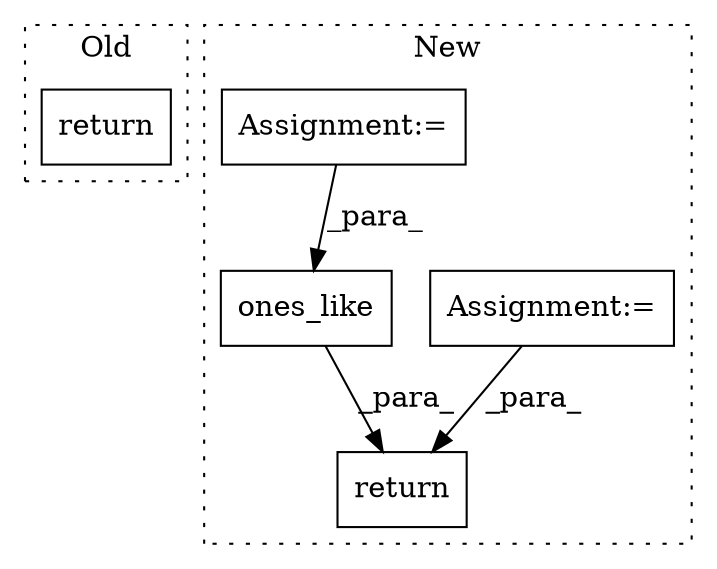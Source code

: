 digraph G {
subgraph cluster0 {
1 [label="return" a="41" s="25929" l="14" shape="box"];
label = "Old";
style="dotted";
}
subgraph cluster1 {
2 [label="ones_like" a="32" s="25686,25716" l="10,1" shape="box"];
3 [label="return" a="41" s="25767" l="14" shape="box"];
4 [label="Assignment:=" a="7" s="25485" l="1" shape="box"];
5 [label="Assignment:=" a="7" s="25405" l="1" shape="box"];
label = "New";
style="dotted";
}
2 -> 3 [label="_para_"];
4 -> 3 [label="_para_"];
5 -> 2 [label="_para_"];
}